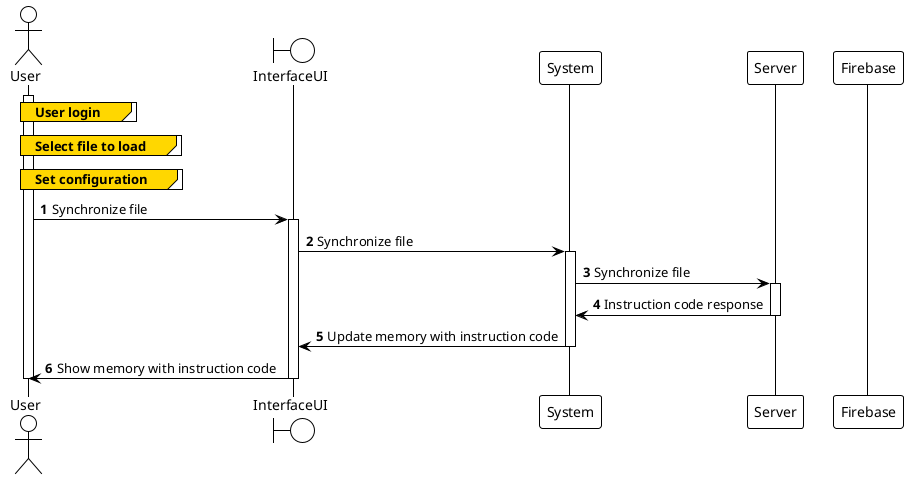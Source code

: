 @startuml
'https://plantuml.com/sequence-diagram
!theme plain

'!pragma teoz true &
autonumber

actor User
boundary InterfaceUI
participant System
participant Server
participant Firebase

activate User
group#Gold User login

end
group#Gold Select file to load

end
group#Gold Set configuration

end

User -> InterfaceUI: Synchronize file
activate InterfaceUI
InterfaceUI -> System: Synchronize file
activate System
System -> Server: Synchronize file
activate Server
System <- Server: Instruction code response
deactivate Server
InterfaceUI <- System: Update memory with instruction code
deactivate System

User <- InterfaceUI: Show memory with instruction code



deactivate InterfaceUI
deactivate User

@enduml
